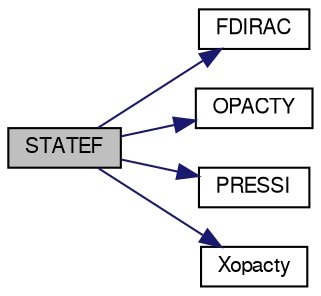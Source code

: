 digraph G
{
  edge [fontname="FreeSans",fontsize="10",labelfontname="FreeSans",labelfontsize="10"];
  node [fontname="FreeSans",fontsize="10",shape=record];
  rankdir=LR;
  Node1 [label="STATEF",height=0.2,width=0.4,color="black", fillcolor="grey75", style="filled" fontcolor="black"];
  Node1 -> Node2 [color="midnightblue",fontsize="10",style="solid",fontname="FreeSans"];
  Node2 [label="FDIRAC",height=0.2,width=0.4,color="black", fillcolor="white", style="filled",URL="$fdirac_8f.html#ae20e2567f58c2c2a56db2a0e267f3ac2"];
  Node1 -> Node3 [color="midnightblue",fontsize="10",style="solid",fontname="FreeSans"];
  Node3 [label="OPACTY",height=0.2,width=0.4,color="black", fillcolor="white", style="filled",URL="$opacty_8f.html#ae436041cf48ebdd3463f8ba6247e8cd2"];
  Node1 -> Node4 [color="midnightblue",fontsize="10",style="solid",fontname="FreeSans"];
  Node4 [label="PRESSI",height=0.2,width=0.4,color="black", fillcolor="white", style="filled",URL="$pressi_8f.html#a881d56bd249d693d3f6fd21027e86dd1"];
  Node1 -> Node5 [color="midnightblue",fontsize="10",style="solid",fontname="FreeSans"];
  Node5 [label="Xopacty",height=0.2,width=0.4,color="black", fillcolor="white", style="filled",URL="$xopac_8f.html#a69c1c4895f63c9ca1c9f2940c2d374fa"];
}
